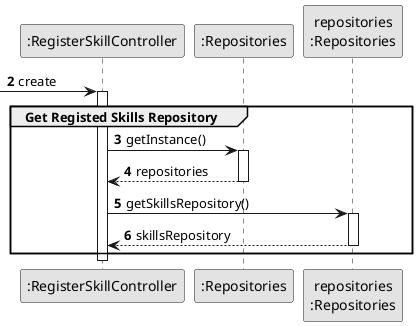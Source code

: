 @startuml
skinparam monochrome true
skinparam packageStyle rectangle
skinparam shadowing false

autonumber

participant ":RegisterSkillController" as CTRL
participant ":Repositories" as RepositorySingleton
participant "repositories\n:Repositories" as PLAT

autonumber 2

 -> CTRL : create
activate CTRL
    group Get Registed Skills Repository

            CTRL -> RepositorySingleton : getInstance()
            activate RepositorySingleton

                RepositorySingleton --> CTRL: repositories
            deactivate RepositorySingleton

            CTRL -> PLAT : getSkillsRepository()
            activate PLAT

                PLAT --> CTRL: skillsRepository
            deactivate PLAT

    end
deactivate CTRL


@enduml